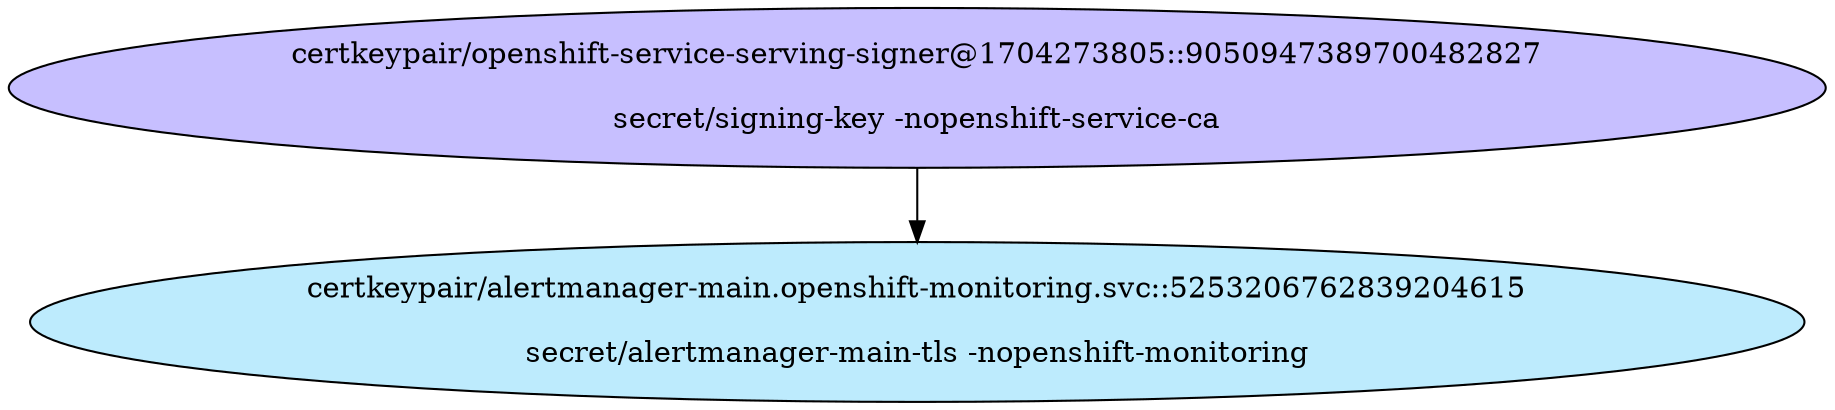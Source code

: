 digraph "Local Certificate" {
  // Node definitions.
  1 [
    label="certkeypair/openshift-service-serving-signer@1704273805::9050947389700482827\n\nsecret/signing-key -nopenshift-service-ca\n"
    style=filled
    fillcolor="#c7bfff"
  ];
  3 [
    label="certkeypair/alertmanager-main.openshift-monitoring.svc::5253206762839204615\n\nsecret/alertmanager-main-tls -nopenshift-monitoring\n"
    style=filled
    fillcolor="#bdebfd"
  ];

  // Edge definitions.
  1 -> 3;
}